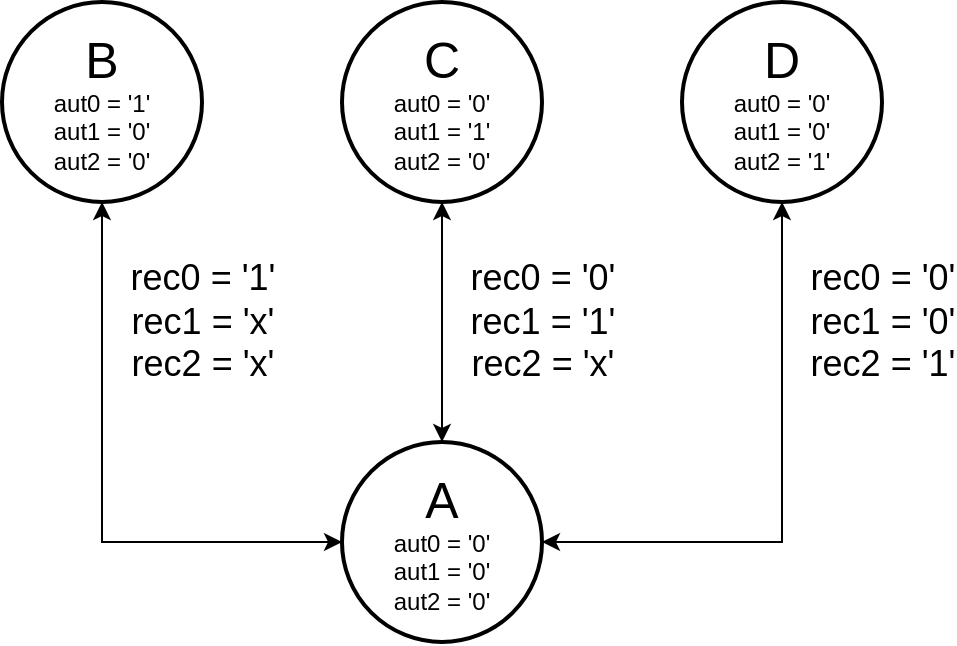 <mxfile version="21.5.2" type="device">
  <diagram name="Página-1" id="D81W715mVNwdYoOTfAVc">
    <mxGraphModel dx="1388" dy="795" grid="1" gridSize="10" guides="1" tooltips="1" connect="1" arrows="1" fold="1" page="1" pageScale="1" pageWidth="827" pageHeight="1169" math="0" shadow="0">
      <root>
        <mxCell id="0" />
        <mxCell id="1" parent="0" />
        <mxCell id="Ywe21WNnGYJjzfRJohKt-18" style="edgeStyle=orthogonalEdgeStyle;rounded=0;orthogonalLoop=1;jettySize=auto;html=1;entryX=0.5;entryY=1;entryDx=0;entryDy=0;entryPerimeter=0;" edge="1" parent="1" source="Ywe21WNnGYJjzfRJohKt-5" target="Ywe21WNnGYJjzfRJohKt-8">
          <mxGeometry relative="1" as="geometry" />
        </mxCell>
        <mxCell id="Ywe21WNnGYJjzfRJohKt-21" value="rec0 = &#39;1&#39;&lt;br style=&quot;font-size: 18px;&quot;&gt;rec1 = &#39;x&#39;&lt;br style=&quot;font-size: 18px;&quot;&gt;&lt;div style=&quot;font-size: 18px;&quot;&gt;rec2 = &#39;x&#39;&lt;/div&gt;" style="edgeLabel;html=1;align=center;verticalAlign=middle;resizable=0;points=[];fontSize=18;" vertex="1" connectable="0" parent="Ywe21WNnGYJjzfRJohKt-18">
          <mxGeometry x="0.214" y="-1" relative="1" as="geometry">
            <mxPoint x="49" y="-54" as="offset" />
          </mxGeometry>
        </mxCell>
        <mxCell id="Ywe21WNnGYJjzfRJohKt-19" style="edgeStyle=orthogonalEdgeStyle;rounded=0;orthogonalLoop=1;jettySize=auto;html=1;entryX=0.5;entryY=1;entryDx=0;entryDy=0;entryPerimeter=0;fillColor=#f8cecc;strokeColor=#000000;" edge="1" parent="1" source="Ywe21WNnGYJjzfRJohKt-5" target="Ywe21WNnGYJjzfRJohKt-6">
          <mxGeometry relative="1" as="geometry" />
        </mxCell>
        <mxCell id="Ywe21WNnGYJjzfRJohKt-23" value="&lt;font style=&quot;font-size: 18px;&quot;&gt;rec0 = &#39;0&#39;&lt;br&gt;rec1 = &#39;0&#39;&lt;br&gt;&lt;/font&gt;&lt;div style=&quot;font-size: 18px;&quot;&gt;&lt;font style=&quot;font-size: 18px;&quot;&gt;rec2 = &#39;1&lt;/font&gt;&#39;&lt;/div&gt;" style="edgeLabel;html=1;align=center;verticalAlign=middle;resizable=0;points=[];" vertex="1" connectable="0" parent="Ywe21WNnGYJjzfRJohKt-19">
          <mxGeometry x="0.476" y="-5" relative="1" as="geometry">
            <mxPoint x="45" y="-16" as="offset" />
          </mxGeometry>
        </mxCell>
        <mxCell id="Ywe21WNnGYJjzfRJohKt-20" style="edgeStyle=orthogonalEdgeStyle;rounded=0;orthogonalLoop=1;jettySize=auto;html=1;entryX=0.5;entryY=1;entryDx=0;entryDy=0;entryPerimeter=0;" edge="1" parent="1" source="Ywe21WNnGYJjzfRJohKt-5" target="Ywe21WNnGYJjzfRJohKt-7">
          <mxGeometry relative="1" as="geometry" />
        </mxCell>
        <mxCell id="Ywe21WNnGYJjzfRJohKt-22" value="&lt;font style=&quot;font-size: 18px;&quot;&gt;rec0 = &#39;0&#39;&lt;br style=&quot;font-size: 18px;&quot;&gt;rec1 = &#39;1&#39;&lt;br style=&quot;font-size: 18px;&quot;&gt;&lt;/font&gt;&lt;div style=&quot;font-size: 18px;&quot;&gt;&lt;font style=&quot;font-size: 18px;&quot;&gt;rec2 = &#39;x&#39;&lt;/font&gt;&lt;/div&gt;" style="edgeLabel;html=1;align=center;verticalAlign=middle;resizable=0;points=[];fontSize=18;" vertex="1" connectable="0" parent="Ywe21WNnGYJjzfRJohKt-20">
          <mxGeometry x="-0.233" y="-3" relative="1" as="geometry">
            <mxPoint x="47" y="-14" as="offset" />
          </mxGeometry>
        </mxCell>
        <mxCell id="Ywe21WNnGYJjzfRJohKt-5" value="&lt;font style=&quot;font-size: 25px;&quot;&gt;A&lt;/font&gt;&lt;br&gt;&lt;div&gt;aut0 = &#39;0&#39;&lt;/div&gt;&lt;div&gt;aut1 = &#39;0&#39;&lt;br&gt;aut2 = &#39;0&#39;&lt;br&gt;&lt;/div&gt;" style="strokeWidth=2;html=1;shape=mxgraph.flowchart.start_2;whiteSpace=wrap;" vertex="1" parent="1">
          <mxGeometry x="350" y="380" width="100" height="100" as="geometry" />
        </mxCell>
        <mxCell id="Ywe21WNnGYJjzfRJohKt-26" style="edgeStyle=orthogonalEdgeStyle;rounded=0;orthogonalLoop=1;jettySize=auto;html=1;entryX=1;entryY=0.5;entryDx=0;entryDy=0;entryPerimeter=0;" edge="1" parent="1" source="Ywe21WNnGYJjzfRJohKt-6" target="Ywe21WNnGYJjzfRJohKt-5">
          <mxGeometry relative="1" as="geometry">
            <Array as="points">
              <mxPoint x="570" y="430" />
            </Array>
          </mxGeometry>
        </mxCell>
        <mxCell id="Ywe21WNnGYJjzfRJohKt-6" value="&lt;font style=&quot;font-size: 25px;&quot;&gt;D&lt;/font&gt;&lt;br&gt;&lt;div&gt;aut0 = &#39;0&#39;&lt;/div&gt;&lt;div&gt;aut1 = &#39;0&#39;&lt;br&gt;aut2 = &#39;1&#39;&lt;br&gt;&lt;/div&gt;" style="strokeWidth=2;html=1;shape=mxgraph.flowchart.start_2;whiteSpace=wrap;" vertex="1" parent="1">
          <mxGeometry x="520" y="160" width="100" height="100" as="geometry" />
        </mxCell>
        <mxCell id="Ywe21WNnGYJjzfRJohKt-27" style="edgeStyle=orthogonalEdgeStyle;rounded=0;orthogonalLoop=1;jettySize=auto;html=1;entryX=0.5;entryY=0;entryDx=0;entryDy=0;entryPerimeter=0;" edge="1" parent="1" source="Ywe21WNnGYJjzfRJohKt-7" target="Ywe21WNnGYJjzfRJohKt-5">
          <mxGeometry relative="1" as="geometry" />
        </mxCell>
        <mxCell id="Ywe21WNnGYJjzfRJohKt-7" value="&lt;font style=&quot;font-size: 25px;&quot;&gt;C&lt;/font&gt;&lt;br&gt;&lt;div&gt;aut0 = &#39;0&#39;&lt;/div&gt;&lt;div&gt;aut1 = &#39;1&#39;&lt;br&gt;aut2 = &#39;0&#39;&lt;br&gt;&lt;/div&gt;" style="strokeWidth=2;html=1;shape=mxgraph.flowchart.start_2;whiteSpace=wrap;" vertex="1" parent="1">
          <mxGeometry x="350" y="160" width="100" height="100" as="geometry" />
        </mxCell>
        <mxCell id="Ywe21WNnGYJjzfRJohKt-34" style="edgeStyle=orthogonalEdgeStyle;rounded=0;orthogonalLoop=1;jettySize=auto;html=1;entryX=0;entryY=0.5;entryDx=0;entryDy=0;entryPerimeter=0;" edge="1" parent="1" source="Ywe21WNnGYJjzfRJohKt-8" target="Ywe21WNnGYJjzfRJohKt-5">
          <mxGeometry relative="1" as="geometry">
            <mxPoint x="280" y="430" as="targetPoint" />
            <Array as="points">
              <mxPoint x="230" y="430" />
            </Array>
          </mxGeometry>
        </mxCell>
        <mxCell id="Ywe21WNnGYJjzfRJohKt-8" value="&lt;font style=&quot;font-size: 25px;&quot;&gt;B&lt;/font&gt;&lt;br&gt;&lt;div&gt;aut0 = &#39;1&#39;&lt;/div&gt;&lt;div&gt;aut1 = &#39;0&#39;&lt;br&gt;aut2 = &#39;0&#39;&lt;br&gt;&lt;/div&gt;" style="strokeWidth=2;html=1;shape=mxgraph.flowchart.start_2;whiteSpace=wrap;" vertex="1" parent="1">
          <mxGeometry x="180" y="160" width="100" height="100" as="geometry" />
        </mxCell>
      </root>
    </mxGraphModel>
  </diagram>
</mxfile>

